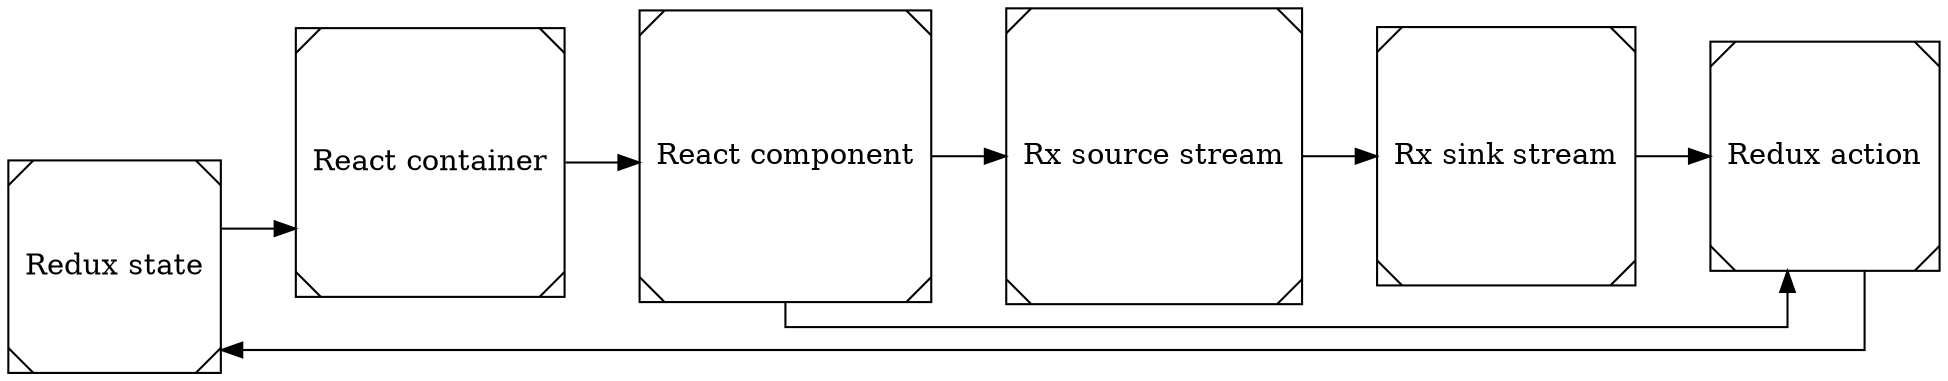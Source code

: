 digraph ReddioArchitecture {
  rankdir=LR;
  splines=ortho;

  redux_state [label="Redux state", shape=Msquare];
  redux_action [label="Redux action", shape=Msquare];

  react_container [label="React container", shape=Msquare];
  react_component [label="React component", shape=Msquare];

  rx_stream_source [label="Rx source stream", shape=Msquare];
  rx_stream_sink [label="Rx sink stream", shape=Msquare];

  redux_state -> react_container;
  react_container -> react_component;
  react_component -> redux_action;
  react_component -> rx_stream_source;
  rx_stream_source -> rx_stream_sink;
  rx_stream_sink -> redux_action;
  redux_action -> redux_state;
}
